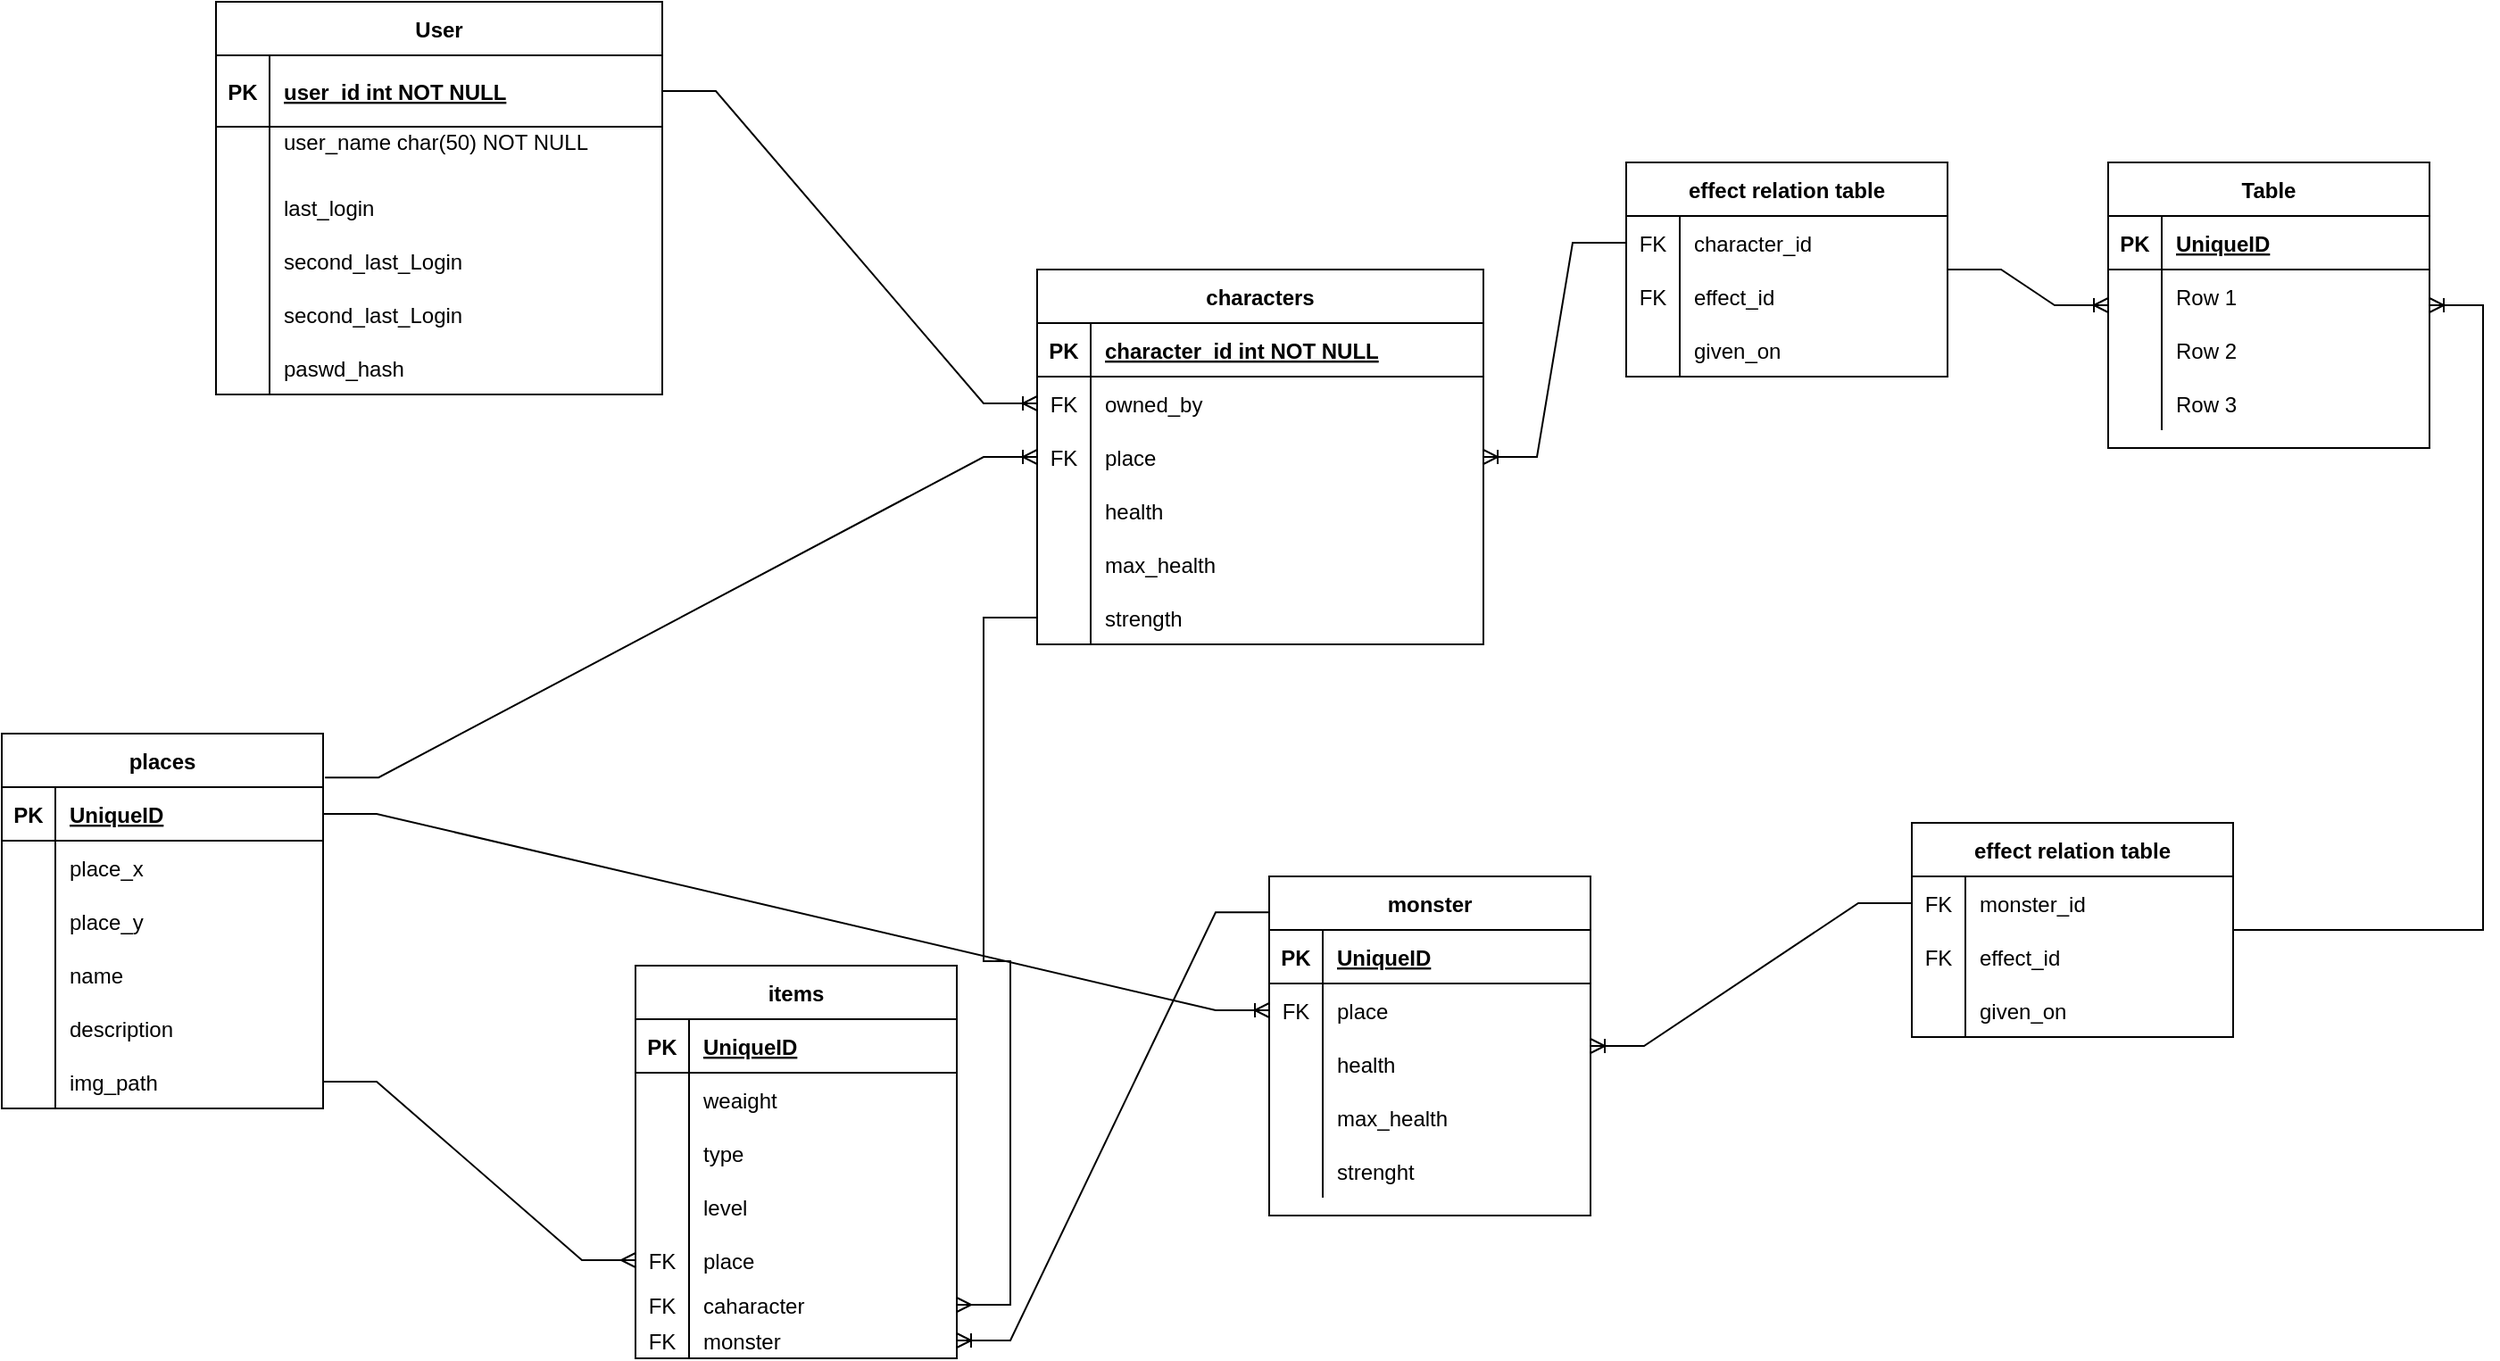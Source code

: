 <mxfile version="16.4.0" type="device"><diagram id="R2lEEEUBdFMjLlhIrx00" name="Page-1"><mxGraphModel dx="2523" dy="1018" grid="1" gridSize="10" guides="1" tooltips="1" connect="1" arrows="1" fold="1" page="1" pageScale="1" pageWidth="850" pageHeight="1100" math="0" shadow="0" extFonts="Permanent Marker^https://fonts.googleapis.com/css?family=Permanent+Marker"><root><mxCell id="0"/><mxCell id="1" parent="0"/><mxCell id="C-vyLk0tnHw3VtMMgP7b-23" value="User" style="shape=table;startSize=30;container=1;collapsible=1;childLayout=tableLayout;fixedRows=1;rowLines=0;fontStyle=1;align=center;resizeLast=1;" parent="1" vertex="1"><mxGeometry x="10" y="110" width="250" height="220" as="geometry"><mxRectangle x="50" y="90" width="60" height="30" as="alternateBounds"/></mxGeometry></mxCell><mxCell id="C-vyLk0tnHw3VtMMgP7b-24" value="" style="shape=partialRectangle;collapsible=0;dropTarget=0;pointerEvents=0;fillColor=none;points=[[0,0.5],[1,0.5]];portConstraint=eastwest;top=0;left=0;right=0;bottom=1;" parent="C-vyLk0tnHw3VtMMgP7b-23" vertex="1"><mxGeometry y="30" width="250" height="40" as="geometry"/></mxCell><mxCell id="C-vyLk0tnHw3VtMMgP7b-25" value="PK" style="shape=partialRectangle;overflow=hidden;connectable=0;fillColor=none;top=0;left=0;bottom=0;right=0;fontStyle=1;" parent="C-vyLk0tnHw3VtMMgP7b-24" vertex="1"><mxGeometry width="30" height="40" as="geometry"><mxRectangle width="30" height="40" as="alternateBounds"/></mxGeometry></mxCell><mxCell id="C-vyLk0tnHw3VtMMgP7b-26" value="user_id int NOT NULL " style="shape=partialRectangle;overflow=hidden;connectable=0;fillColor=none;top=0;left=0;bottom=0;right=0;align=left;spacingLeft=6;fontStyle=5;" parent="C-vyLk0tnHw3VtMMgP7b-24" vertex="1"><mxGeometry x="30" width="220" height="40" as="geometry"><mxRectangle width="220" height="40" as="alternateBounds"/></mxGeometry></mxCell><mxCell id="C-vyLk0tnHw3VtMMgP7b-27" value="" style="shape=partialRectangle;collapsible=0;dropTarget=0;pointerEvents=0;fillColor=none;points=[[0,0.5],[1,0.5]];portConstraint=eastwest;top=0;left=0;right=0;bottom=0;" parent="C-vyLk0tnHw3VtMMgP7b-23" vertex="1"><mxGeometry y="70" width="250" height="30" as="geometry"/></mxCell><mxCell id="C-vyLk0tnHw3VtMMgP7b-28" value="" style="shape=partialRectangle;overflow=hidden;connectable=0;fillColor=none;top=0;left=0;bottom=0;right=0;" parent="C-vyLk0tnHw3VtMMgP7b-27" vertex="1"><mxGeometry width="30" height="30" as="geometry"><mxRectangle width="30" height="30" as="alternateBounds"/></mxGeometry></mxCell><mxCell id="C-vyLk0tnHw3VtMMgP7b-29" value="user_name char(50) NOT NULL&#10;" style="shape=partialRectangle;overflow=hidden;connectable=0;fillColor=none;top=0;left=0;bottom=0;right=0;align=left;spacingLeft=6;" parent="C-vyLk0tnHw3VtMMgP7b-27" vertex="1"><mxGeometry x="30" width="220" height="30" as="geometry"><mxRectangle width="220" height="30" as="alternateBounds"/></mxGeometry></mxCell><mxCell id="QANgRQXBzYEy47iTfxuK-164" value="" style="shape=partialRectangle;collapsible=0;dropTarget=0;pointerEvents=0;fillColor=none;points=[[0,0.5],[1,0.5]];portConstraint=eastwest;top=0;left=0;right=0;bottom=0;" vertex="1" parent="C-vyLk0tnHw3VtMMgP7b-23"><mxGeometry y="100" width="250" height="30" as="geometry"/></mxCell><mxCell id="QANgRQXBzYEy47iTfxuK-165" value="" style="shape=partialRectangle;overflow=hidden;connectable=0;fillColor=none;top=0;left=0;bottom=0;right=0;" vertex="1" parent="QANgRQXBzYEy47iTfxuK-164"><mxGeometry width="30" height="30" as="geometry"><mxRectangle width="30" height="30" as="alternateBounds"/></mxGeometry></mxCell><mxCell id="QANgRQXBzYEy47iTfxuK-166" value="last_login" style="shape=partialRectangle;overflow=hidden;connectable=0;fillColor=none;top=0;left=0;bottom=0;right=0;align=left;spacingLeft=6;" vertex="1" parent="QANgRQXBzYEy47iTfxuK-164"><mxGeometry x="30" width="220" height="30" as="geometry"><mxRectangle width="220" height="30" as="alternateBounds"/></mxGeometry></mxCell><mxCell id="QANgRQXBzYEy47iTfxuK-177" value="" style="shape=partialRectangle;collapsible=0;dropTarget=0;pointerEvents=0;fillColor=none;points=[[0,0.5],[1,0.5]];portConstraint=eastwest;top=0;left=0;right=0;bottom=0;" vertex="1" parent="C-vyLk0tnHw3VtMMgP7b-23"><mxGeometry y="130" width="250" height="30" as="geometry"/></mxCell><mxCell id="QANgRQXBzYEy47iTfxuK-178" value="" style="shape=partialRectangle;overflow=hidden;connectable=0;fillColor=none;top=0;left=0;bottom=0;right=0;" vertex="1" parent="QANgRQXBzYEy47iTfxuK-177"><mxGeometry width="30" height="30" as="geometry"><mxRectangle width="30" height="30" as="alternateBounds"/></mxGeometry></mxCell><mxCell id="QANgRQXBzYEy47iTfxuK-179" value="second_last_Login" style="shape=partialRectangle;overflow=hidden;connectable=0;fillColor=none;top=0;left=0;bottom=0;right=0;align=left;spacingLeft=6;" vertex="1" parent="QANgRQXBzYEy47iTfxuK-177"><mxGeometry x="30" width="220" height="30" as="geometry"><mxRectangle width="220" height="30" as="alternateBounds"/></mxGeometry></mxCell><mxCell id="QANgRQXBzYEy47iTfxuK-180" value="" style="shape=partialRectangle;collapsible=0;dropTarget=0;pointerEvents=0;fillColor=none;points=[[0,0.5],[1,0.5]];portConstraint=eastwest;top=0;left=0;right=0;bottom=0;" vertex="1" parent="C-vyLk0tnHw3VtMMgP7b-23"><mxGeometry y="160" width="250" height="30" as="geometry"/></mxCell><mxCell id="QANgRQXBzYEy47iTfxuK-181" value="" style="shape=partialRectangle;overflow=hidden;connectable=0;fillColor=none;top=0;left=0;bottom=0;right=0;" vertex="1" parent="QANgRQXBzYEy47iTfxuK-180"><mxGeometry width="30" height="30" as="geometry"><mxRectangle width="30" height="30" as="alternateBounds"/></mxGeometry></mxCell><mxCell id="QANgRQXBzYEy47iTfxuK-182" value="second_last_Login" style="shape=partialRectangle;overflow=hidden;connectable=0;fillColor=none;top=0;left=0;bottom=0;right=0;align=left;spacingLeft=6;" vertex="1" parent="QANgRQXBzYEy47iTfxuK-180"><mxGeometry x="30" width="220" height="30" as="geometry"><mxRectangle width="220" height="30" as="alternateBounds"/></mxGeometry></mxCell><mxCell id="QANgRQXBzYEy47iTfxuK-183" value="" style="shape=partialRectangle;collapsible=0;dropTarget=0;pointerEvents=0;fillColor=none;points=[[0,0.5],[1,0.5]];portConstraint=eastwest;top=0;left=0;right=0;bottom=0;" vertex="1" parent="C-vyLk0tnHw3VtMMgP7b-23"><mxGeometry y="190" width="250" height="30" as="geometry"/></mxCell><mxCell id="QANgRQXBzYEy47iTfxuK-184" value="" style="shape=partialRectangle;overflow=hidden;connectable=0;fillColor=none;top=0;left=0;bottom=0;right=0;" vertex="1" parent="QANgRQXBzYEy47iTfxuK-183"><mxGeometry width="30" height="30" as="geometry"><mxRectangle width="30" height="30" as="alternateBounds"/></mxGeometry></mxCell><mxCell id="QANgRQXBzYEy47iTfxuK-185" value="paswd_hash" style="shape=partialRectangle;overflow=hidden;connectable=0;fillColor=none;top=0;left=0;bottom=0;right=0;align=left;spacingLeft=6;" vertex="1" parent="QANgRQXBzYEy47iTfxuK-183"><mxGeometry x="30" width="220" height="30" as="geometry"><mxRectangle width="220" height="30" as="alternateBounds"/></mxGeometry></mxCell><mxCell id="QANgRQXBzYEy47iTfxuK-58" value="characters" style="shape=table;startSize=30;container=1;collapsible=1;childLayout=tableLayout;fixedRows=1;rowLines=0;fontStyle=1;align=center;resizeLast=1;" vertex="1" parent="1"><mxGeometry x="470" y="260" width="250" height="210" as="geometry"><mxRectangle x="50" y="90" width="60" height="30" as="alternateBounds"/></mxGeometry></mxCell><mxCell id="QANgRQXBzYEy47iTfxuK-59" value="" style="shape=partialRectangle;collapsible=0;dropTarget=0;pointerEvents=0;fillColor=none;points=[[0,0.5],[1,0.5]];portConstraint=eastwest;top=0;left=0;right=0;bottom=1;" vertex="1" parent="QANgRQXBzYEy47iTfxuK-58"><mxGeometry y="30" width="250" height="30" as="geometry"/></mxCell><mxCell id="QANgRQXBzYEy47iTfxuK-60" value="PK" style="shape=partialRectangle;overflow=hidden;connectable=0;fillColor=none;top=0;left=0;bottom=0;right=0;fontStyle=1;" vertex="1" parent="QANgRQXBzYEy47iTfxuK-59"><mxGeometry width="30" height="30" as="geometry"><mxRectangle width="30" height="30" as="alternateBounds"/></mxGeometry></mxCell><mxCell id="QANgRQXBzYEy47iTfxuK-61" value="character_id int NOT NULL " style="shape=partialRectangle;overflow=hidden;connectable=0;fillColor=none;top=0;left=0;bottom=0;right=0;align=left;spacingLeft=6;fontStyle=5;" vertex="1" parent="QANgRQXBzYEy47iTfxuK-59"><mxGeometry x="30" width="220" height="30" as="geometry"><mxRectangle width="220" height="30" as="alternateBounds"/></mxGeometry></mxCell><mxCell id="QANgRQXBzYEy47iTfxuK-62" value="" style="shape=partialRectangle;collapsible=0;dropTarget=0;pointerEvents=0;fillColor=none;points=[[0,0.5],[1,0.5]];portConstraint=eastwest;top=0;left=0;right=0;bottom=0;" vertex="1" parent="QANgRQXBzYEy47iTfxuK-58"><mxGeometry y="60" width="250" height="30" as="geometry"/></mxCell><mxCell id="QANgRQXBzYEy47iTfxuK-63" value="FK" style="shape=partialRectangle;overflow=hidden;connectable=0;fillColor=none;top=0;left=0;bottom=0;right=0;" vertex="1" parent="QANgRQXBzYEy47iTfxuK-62"><mxGeometry width="30" height="30" as="geometry"><mxRectangle width="30" height="30" as="alternateBounds"/></mxGeometry></mxCell><mxCell id="QANgRQXBzYEy47iTfxuK-64" value="owned_by" style="shape=partialRectangle;overflow=hidden;connectable=0;fillColor=none;top=0;left=0;bottom=0;right=0;align=left;spacingLeft=6;" vertex="1" parent="QANgRQXBzYEy47iTfxuK-62"><mxGeometry x="30" width="220" height="30" as="geometry"><mxRectangle width="220" height="30" as="alternateBounds"/></mxGeometry></mxCell><mxCell id="QANgRQXBzYEy47iTfxuK-246" value="" style="shape=partialRectangle;collapsible=0;dropTarget=0;pointerEvents=0;fillColor=none;points=[[0,0.5],[1,0.5]];portConstraint=eastwest;top=0;left=0;right=0;bottom=0;" vertex="1" parent="QANgRQXBzYEy47iTfxuK-58"><mxGeometry y="90" width="250" height="30" as="geometry"/></mxCell><mxCell id="QANgRQXBzYEy47iTfxuK-247" value="FK" style="shape=partialRectangle;overflow=hidden;connectable=0;fillColor=none;top=0;left=0;bottom=0;right=0;" vertex="1" parent="QANgRQXBzYEy47iTfxuK-246"><mxGeometry width="30" height="30" as="geometry"><mxRectangle width="30" height="30" as="alternateBounds"/></mxGeometry></mxCell><mxCell id="QANgRQXBzYEy47iTfxuK-248" value="place" style="shape=partialRectangle;overflow=hidden;connectable=0;fillColor=none;top=0;left=0;bottom=0;right=0;align=left;spacingLeft=6;" vertex="1" parent="QANgRQXBzYEy47iTfxuK-246"><mxGeometry x="30" width="220" height="30" as="geometry"><mxRectangle width="220" height="30" as="alternateBounds"/></mxGeometry></mxCell><mxCell id="QANgRQXBzYEy47iTfxuK-243" value="" style="shape=partialRectangle;collapsible=0;dropTarget=0;pointerEvents=0;fillColor=none;points=[[0,0.5],[1,0.5]];portConstraint=eastwest;top=0;left=0;right=0;bottom=0;" vertex="1" parent="QANgRQXBzYEy47iTfxuK-58"><mxGeometry y="120" width="250" height="30" as="geometry"/></mxCell><mxCell id="QANgRQXBzYEy47iTfxuK-244" value="" style="shape=partialRectangle;overflow=hidden;connectable=0;fillColor=none;top=0;left=0;bottom=0;right=0;" vertex="1" parent="QANgRQXBzYEy47iTfxuK-243"><mxGeometry width="30" height="30" as="geometry"><mxRectangle width="30" height="30" as="alternateBounds"/></mxGeometry></mxCell><mxCell id="QANgRQXBzYEy47iTfxuK-245" value="health" style="shape=partialRectangle;overflow=hidden;connectable=0;fillColor=none;top=0;left=0;bottom=0;right=0;align=left;spacingLeft=6;" vertex="1" parent="QANgRQXBzYEy47iTfxuK-243"><mxGeometry x="30" width="220" height="30" as="geometry"><mxRectangle width="220" height="30" as="alternateBounds"/></mxGeometry></mxCell><mxCell id="QANgRQXBzYEy47iTfxuK-66" value="" style="shape=partialRectangle;collapsible=0;dropTarget=0;pointerEvents=0;fillColor=none;points=[[0,0.5],[1,0.5]];portConstraint=eastwest;top=0;left=0;right=0;bottom=0;" vertex="1" parent="QANgRQXBzYEy47iTfxuK-58"><mxGeometry y="150" width="250" height="30" as="geometry"/></mxCell><mxCell id="QANgRQXBzYEy47iTfxuK-67" value="" style="shape=partialRectangle;overflow=hidden;connectable=0;fillColor=none;top=0;left=0;bottom=0;right=0;" vertex="1" parent="QANgRQXBzYEy47iTfxuK-66"><mxGeometry width="30" height="30" as="geometry"><mxRectangle width="30" height="30" as="alternateBounds"/></mxGeometry></mxCell><mxCell id="QANgRQXBzYEy47iTfxuK-68" value="max_health" style="shape=partialRectangle;overflow=hidden;connectable=0;fillColor=none;top=0;left=0;bottom=0;right=0;align=left;spacingLeft=6;" vertex="1" parent="QANgRQXBzYEy47iTfxuK-66"><mxGeometry x="30" width="220" height="30" as="geometry"><mxRectangle width="220" height="30" as="alternateBounds"/></mxGeometry></mxCell><mxCell id="QANgRQXBzYEy47iTfxuK-83" value="" style="shape=partialRectangle;collapsible=0;dropTarget=0;pointerEvents=0;fillColor=none;points=[[0,0.5],[1,0.5]];portConstraint=eastwest;top=0;left=0;right=0;bottom=0;" vertex="1" parent="QANgRQXBzYEy47iTfxuK-58"><mxGeometry y="180" width="250" height="30" as="geometry"/></mxCell><mxCell id="QANgRQXBzYEy47iTfxuK-84" value="" style="shape=partialRectangle;overflow=hidden;connectable=0;fillColor=none;top=0;left=0;bottom=0;right=0;" vertex="1" parent="QANgRQXBzYEy47iTfxuK-83"><mxGeometry width="30" height="30" as="geometry"><mxRectangle width="30" height="30" as="alternateBounds"/></mxGeometry></mxCell><mxCell id="QANgRQXBzYEy47iTfxuK-85" value="strength" style="shape=partialRectangle;overflow=hidden;connectable=0;fillColor=none;top=0;left=0;bottom=0;right=0;align=left;spacingLeft=6;" vertex="1" parent="QANgRQXBzYEy47iTfxuK-83"><mxGeometry x="30" width="220" height="30" as="geometry"><mxRectangle width="220" height="30" as="alternateBounds"/></mxGeometry></mxCell><mxCell id="QANgRQXBzYEy47iTfxuK-65" value="" style="edgeStyle=entityRelationEdgeStyle;fontSize=12;html=1;endArrow=ERoneToMany;rounded=0;startSize=30;strokeWidth=1;exitX=1;exitY=0.5;exitDx=0;exitDy=0;" edge="1" parent="1" source="C-vyLk0tnHw3VtMMgP7b-24" target="QANgRQXBzYEy47iTfxuK-62"><mxGeometry width="100" height="100" relative="1" as="geometry"><mxPoint x="530" y="450" as="sourcePoint"/><mxPoint x="630" y="350" as="targetPoint"/></mxGeometry></mxCell><mxCell id="QANgRQXBzYEy47iTfxuK-69" value="places" style="shape=table;startSize=30;container=1;collapsible=1;childLayout=tableLayout;fixedRows=1;rowLines=0;fontStyle=1;align=center;resizeLast=1;" vertex="1" parent="1"><mxGeometry x="-110" y="520" width="180" height="210" as="geometry"/></mxCell><mxCell id="QANgRQXBzYEy47iTfxuK-70" value="" style="shape=tableRow;horizontal=0;startSize=0;swimlaneHead=0;swimlaneBody=0;fillColor=none;collapsible=0;dropTarget=0;points=[[0,0.5],[1,0.5]];portConstraint=eastwest;top=0;left=0;right=0;bottom=1;" vertex="1" parent="QANgRQXBzYEy47iTfxuK-69"><mxGeometry y="30" width="180" height="30" as="geometry"/></mxCell><mxCell id="QANgRQXBzYEy47iTfxuK-71" value="PK" style="shape=partialRectangle;connectable=0;fillColor=none;top=0;left=0;bottom=0;right=0;fontStyle=1;overflow=hidden;startSize=30;" vertex="1" parent="QANgRQXBzYEy47iTfxuK-70"><mxGeometry width="30" height="30" as="geometry"><mxRectangle width="30" height="30" as="alternateBounds"/></mxGeometry></mxCell><mxCell id="QANgRQXBzYEy47iTfxuK-72" value="UniqueID" style="shape=partialRectangle;connectable=0;fillColor=none;top=0;left=0;bottom=0;right=0;align=left;spacingLeft=6;fontStyle=5;overflow=hidden;startSize=30;" vertex="1" parent="QANgRQXBzYEy47iTfxuK-70"><mxGeometry x="30" width="150" height="30" as="geometry"><mxRectangle width="150" height="30" as="alternateBounds"/></mxGeometry></mxCell><mxCell id="QANgRQXBzYEy47iTfxuK-73" value="" style="shape=tableRow;horizontal=0;startSize=0;swimlaneHead=0;swimlaneBody=0;fillColor=none;collapsible=0;dropTarget=0;points=[[0,0.5],[1,0.5]];portConstraint=eastwest;top=0;left=0;right=0;bottom=0;" vertex="1" parent="QANgRQXBzYEy47iTfxuK-69"><mxGeometry y="60" width="180" height="30" as="geometry"/></mxCell><mxCell id="QANgRQXBzYEy47iTfxuK-74" value="" style="shape=partialRectangle;connectable=0;fillColor=none;top=0;left=0;bottom=0;right=0;editable=1;overflow=hidden;startSize=30;" vertex="1" parent="QANgRQXBzYEy47iTfxuK-73"><mxGeometry width="30" height="30" as="geometry"><mxRectangle width="30" height="30" as="alternateBounds"/></mxGeometry></mxCell><mxCell id="QANgRQXBzYEy47iTfxuK-75" value="place_x" style="shape=partialRectangle;connectable=0;fillColor=none;top=0;left=0;bottom=0;right=0;align=left;spacingLeft=6;overflow=hidden;startSize=30;" vertex="1" parent="QANgRQXBzYEy47iTfxuK-73"><mxGeometry x="30" width="150" height="30" as="geometry"><mxRectangle width="150" height="30" as="alternateBounds"/></mxGeometry></mxCell><mxCell id="QANgRQXBzYEy47iTfxuK-76" value="" style="shape=tableRow;horizontal=0;startSize=0;swimlaneHead=0;swimlaneBody=0;fillColor=none;collapsible=0;dropTarget=0;points=[[0,0.5],[1,0.5]];portConstraint=eastwest;top=0;left=0;right=0;bottom=0;" vertex="1" parent="QANgRQXBzYEy47iTfxuK-69"><mxGeometry y="90" width="180" height="30" as="geometry"/></mxCell><mxCell id="QANgRQXBzYEy47iTfxuK-77" value="" style="shape=partialRectangle;connectable=0;fillColor=none;top=0;left=0;bottom=0;right=0;editable=1;overflow=hidden;startSize=30;" vertex="1" parent="QANgRQXBzYEy47iTfxuK-76"><mxGeometry width="30" height="30" as="geometry"><mxRectangle width="30" height="30" as="alternateBounds"/></mxGeometry></mxCell><mxCell id="QANgRQXBzYEy47iTfxuK-78" value="place_y" style="shape=partialRectangle;connectable=0;fillColor=none;top=0;left=0;bottom=0;right=0;align=left;spacingLeft=6;overflow=hidden;startSize=30;" vertex="1" parent="QANgRQXBzYEy47iTfxuK-76"><mxGeometry x="30" width="150" height="30" as="geometry"><mxRectangle width="150" height="30" as="alternateBounds"/></mxGeometry></mxCell><mxCell id="QANgRQXBzYEy47iTfxuK-186" value="" style="shape=tableRow;horizontal=0;startSize=0;swimlaneHead=0;swimlaneBody=0;fillColor=none;collapsible=0;dropTarget=0;points=[[0,0.5],[1,0.5]];portConstraint=eastwest;top=0;left=0;right=0;bottom=0;" vertex="1" parent="QANgRQXBzYEy47iTfxuK-69"><mxGeometry y="120" width="180" height="30" as="geometry"/></mxCell><mxCell id="QANgRQXBzYEy47iTfxuK-187" value="" style="shape=partialRectangle;connectable=0;fillColor=none;top=0;left=0;bottom=0;right=0;editable=1;overflow=hidden;startSize=30;" vertex="1" parent="QANgRQXBzYEy47iTfxuK-186"><mxGeometry width="30" height="30" as="geometry"><mxRectangle width="30" height="30" as="alternateBounds"/></mxGeometry></mxCell><mxCell id="QANgRQXBzYEy47iTfxuK-188" value="name" style="shape=partialRectangle;connectable=0;fillColor=none;top=0;left=0;bottom=0;right=0;align=left;spacingLeft=6;overflow=hidden;startSize=30;" vertex="1" parent="QANgRQXBzYEy47iTfxuK-186"><mxGeometry x="30" width="150" height="30" as="geometry"><mxRectangle width="150" height="30" as="alternateBounds"/></mxGeometry></mxCell><mxCell id="QANgRQXBzYEy47iTfxuK-189" value="" style="shape=tableRow;horizontal=0;startSize=0;swimlaneHead=0;swimlaneBody=0;fillColor=none;collapsible=0;dropTarget=0;points=[[0,0.5],[1,0.5]];portConstraint=eastwest;top=0;left=0;right=0;bottom=0;" vertex="1" parent="QANgRQXBzYEy47iTfxuK-69"><mxGeometry y="150" width="180" height="30" as="geometry"/></mxCell><mxCell id="QANgRQXBzYEy47iTfxuK-190" value="" style="shape=partialRectangle;connectable=0;fillColor=none;top=0;left=0;bottom=0;right=0;editable=1;overflow=hidden;startSize=30;" vertex="1" parent="QANgRQXBzYEy47iTfxuK-189"><mxGeometry width="30" height="30" as="geometry"><mxRectangle width="30" height="30" as="alternateBounds"/></mxGeometry></mxCell><mxCell id="QANgRQXBzYEy47iTfxuK-191" value="description" style="shape=partialRectangle;connectable=0;fillColor=none;top=0;left=0;bottom=0;right=0;align=left;spacingLeft=6;overflow=hidden;startSize=30;" vertex="1" parent="QANgRQXBzYEy47iTfxuK-189"><mxGeometry x="30" width="150" height="30" as="geometry"><mxRectangle width="150" height="30" as="alternateBounds"/></mxGeometry></mxCell><mxCell id="QANgRQXBzYEy47iTfxuK-192" value="" style="shape=tableRow;horizontal=0;startSize=0;swimlaneHead=0;swimlaneBody=0;fillColor=none;collapsible=0;dropTarget=0;points=[[0,0.5],[1,0.5]];portConstraint=eastwest;top=0;left=0;right=0;bottom=0;" vertex="1" parent="QANgRQXBzYEy47iTfxuK-69"><mxGeometry y="180" width="180" height="30" as="geometry"/></mxCell><mxCell id="QANgRQXBzYEy47iTfxuK-193" value="" style="shape=partialRectangle;connectable=0;fillColor=none;top=0;left=0;bottom=0;right=0;editable=1;overflow=hidden;startSize=30;" vertex="1" parent="QANgRQXBzYEy47iTfxuK-192"><mxGeometry width="30" height="30" as="geometry"><mxRectangle width="30" height="30" as="alternateBounds"/></mxGeometry></mxCell><mxCell id="QANgRQXBzYEy47iTfxuK-194" value="img_path" style="shape=partialRectangle;connectable=0;fillColor=none;top=0;left=0;bottom=0;right=0;align=left;spacingLeft=6;overflow=hidden;startSize=30;" vertex="1" parent="QANgRQXBzYEy47iTfxuK-192"><mxGeometry x="30" width="150" height="30" as="geometry"><mxRectangle width="150" height="30" as="alternateBounds"/></mxGeometry></mxCell><mxCell id="QANgRQXBzYEy47iTfxuK-82" value="" style="edgeStyle=entityRelationEdgeStyle;fontSize=12;html=1;endArrow=ERoneToMany;rounded=0;startSize=30;strokeWidth=1;exitX=1.006;exitY=0.117;exitDx=0;exitDy=0;exitPerimeter=0;" edge="1" parent="1" source="QANgRQXBzYEy47iTfxuK-69" target="QANgRQXBzYEy47iTfxuK-246"><mxGeometry width="100" height="100" relative="1" as="geometry"><mxPoint x="220" y="515" as="sourcePoint"/><mxPoint x="630" y="380" as="targetPoint"/></mxGeometry></mxCell><mxCell id="QANgRQXBzYEy47iTfxuK-86" value="Table" style="shape=table;startSize=30;container=1;collapsible=1;childLayout=tableLayout;fixedRows=1;rowLines=0;fontStyle=1;align=center;resizeLast=1;" vertex="1" parent="1"><mxGeometry x="1070" y="200" width="180" height="160" as="geometry"/></mxCell><mxCell id="QANgRQXBzYEy47iTfxuK-87" value="" style="shape=tableRow;horizontal=0;startSize=0;swimlaneHead=0;swimlaneBody=0;fillColor=none;collapsible=0;dropTarget=0;points=[[0,0.5],[1,0.5]];portConstraint=eastwest;top=0;left=0;right=0;bottom=1;" vertex="1" parent="QANgRQXBzYEy47iTfxuK-86"><mxGeometry y="30" width="180" height="30" as="geometry"/></mxCell><mxCell id="QANgRQXBzYEy47iTfxuK-88" value="PK" style="shape=partialRectangle;connectable=0;fillColor=none;top=0;left=0;bottom=0;right=0;fontStyle=1;overflow=hidden;startSize=30;" vertex="1" parent="QANgRQXBzYEy47iTfxuK-87"><mxGeometry width="30" height="30" as="geometry"><mxRectangle width="30" height="30" as="alternateBounds"/></mxGeometry></mxCell><mxCell id="QANgRQXBzYEy47iTfxuK-89" value="UniqueID" style="shape=partialRectangle;connectable=0;fillColor=none;top=0;left=0;bottom=0;right=0;align=left;spacingLeft=6;fontStyle=5;overflow=hidden;startSize=30;" vertex="1" parent="QANgRQXBzYEy47iTfxuK-87"><mxGeometry x="30" width="150" height="30" as="geometry"><mxRectangle width="150" height="30" as="alternateBounds"/></mxGeometry></mxCell><mxCell id="QANgRQXBzYEy47iTfxuK-90" value="" style="shape=tableRow;horizontal=0;startSize=0;swimlaneHead=0;swimlaneBody=0;fillColor=none;collapsible=0;dropTarget=0;points=[[0,0.5],[1,0.5]];portConstraint=eastwest;top=0;left=0;right=0;bottom=0;" vertex="1" parent="QANgRQXBzYEy47iTfxuK-86"><mxGeometry y="60" width="180" height="30" as="geometry"/></mxCell><mxCell id="QANgRQXBzYEy47iTfxuK-91" value="" style="shape=partialRectangle;connectable=0;fillColor=none;top=0;left=0;bottom=0;right=0;editable=1;overflow=hidden;startSize=30;" vertex="1" parent="QANgRQXBzYEy47iTfxuK-90"><mxGeometry width="30" height="30" as="geometry"><mxRectangle width="30" height="30" as="alternateBounds"/></mxGeometry></mxCell><mxCell id="QANgRQXBzYEy47iTfxuK-92" value="Row 1" style="shape=partialRectangle;connectable=0;fillColor=none;top=0;left=0;bottom=0;right=0;align=left;spacingLeft=6;overflow=hidden;startSize=30;" vertex="1" parent="QANgRQXBzYEy47iTfxuK-90"><mxGeometry x="30" width="150" height="30" as="geometry"><mxRectangle width="150" height="30" as="alternateBounds"/></mxGeometry></mxCell><mxCell id="QANgRQXBzYEy47iTfxuK-93" value="" style="shape=tableRow;horizontal=0;startSize=0;swimlaneHead=0;swimlaneBody=0;fillColor=none;collapsible=0;dropTarget=0;points=[[0,0.5],[1,0.5]];portConstraint=eastwest;top=0;left=0;right=0;bottom=0;" vertex="1" parent="QANgRQXBzYEy47iTfxuK-86"><mxGeometry y="90" width="180" height="30" as="geometry"/></mxCell><mxCell id="QANgRQXBzYEy47iTfxuK-94" value="" style="shape=partialRectangle;connectable=0;fillColor=none;top=0;left=0;bottom=0;right=0;editable=1;overflow=hidden;startSize=30;" vertex="1" parent="QANgRQXBzYEy47iTfxuK-93"><mxGeometry width="30" height="30" as="geometry"><mxRectangle width="30" height="30" as="alternateBounds"/></mxGeometry></mxCell><mxCell id="QANgRQXBzYEy47iTfxuK-95" value="Row 2" style="shape=partialRectangle;connectable=0;fillColor=none;top=0;left=0;bottom=0;right=0;align=left;spacingLeft=6;overflow=hidden;startSize=30;" vertex="1" parent="QANgRQXBzYEy47iTfxuK-93"><mxGeometry x="30" width="150" height="30" as="geometry"><mxRectangle width="150" height="30" as="alternateBounds"/></mxGeometry></mxCell><mxCell id="QANgRQXBzYEy47iTfxuK-96" value="" style="shape=tableRow;horizontal=0;startSize=0;swimlaneHead=0;swimlaneBody=0;fillColor=none;collapsible=0;dropTarget=0;points=[[0,0.5],[1,0.5]];portConstraint=eastwest;top=0;left=0;right=0;bottom=0;" vertex="1" parent="QANgRQXBzYEy47iTfxuK-86"><mxGeometry y="120" width="180" height="30" as="geometry"/></mxCell><mxCell id="QANgRQXBzYEy47iTfxuK-97" value="" style="shape=partialRectangle;connectable=0;fillColor=none;top=0;left=0;bottom=0;right=0;editable=1;overflow=hidden;startSize=30;" vertex="1" parent="QANgRQXBzYEy47iTfxuK-96"><mxGeometry width="30" height="30" as="geometry"><mxRectangle width="30" height="30" as="alternateBounds"/></mxGeometry></mxCell><mxCell id="QANgRQXBzYEy47iTfxuK-98" value="Row 3" style="shape=partialRectangle;connectable=0;fillColor=none;top=0;left=0;bottom=0;right=0;align=left;spacingLeft=6;overflow=hidden;startSize=30;" vertex="1" parent="QANgRQXBzYEy47iTfxuK-96"><mxGeometry x="30" width="150" height="30" as="geometry"><mxRectangle width="150" height="30" as="alternateBounds"/></mxGeometry></mxCell><mxCell id="QANgRQXBzYEy47iTfxuK-134" value="items" style="shape=table;startSize=30;container=1;collapsible=1;childLayout=tableLayout;fixedRows=1;rowLines=0;fontStyle=1;align=center;resizeLast=1;" vertex="1" parent="1"><mxGeometry x="245" y="650" width="180" height="220" as="geometry"/></mxCell><mxCell id="QANgRQXBzYEy47iTfxuK-135" value="" style="shape=tableRow;horizontal=0;startSize=0;swimlaneHead=0;swimlaneBody=0;fillColor=none;collapsible=0;dropTarget=0;points=[[0,0.5],[1,0.5]];portConstraint=eastwest;top=0;left=0;right=0;bottom=1;" vertex="1" parent="QANgRQXBzYEy47iTfxuK-134"><mxGeometry y="30" width="180" height="30" as="geometry"/></mxCell><mxCell id="QANgRQXBzYEy47iTfxuK-136" value="PK" style="shape=partialRectangle;connectable=0;fillColor=none;top=0;left=0;bottom=0;right=0;fontStyle=1;overflow=hidden;startSize=30;" vertex="1" parent="QANgRQXBzYEy47iTfxuK-135"><mxGeometry width="30" height="30" as="geometry"><mxRectangle width="30" height="30" as="alternateBounds"/></mxGeometry></mxCell><mxCell id="QANgRQXBzYEy47iTfxuK-137" value="UniqueID" style="shape=partialRectangle;connectable=0;fillColor=none;top=0;left=0;bottom=0;right=0;align=left;spacingLeft=6;fontStyle=5;overflow=hidden;startSize=30;" vertex="1" parent="QANgRQXBzYEy47iTfxuK-135"><mxGeometry x="30" width="150" height="30" as="geometry"><mxRectangle width="150" height="30" as="alternateBounds"/></mxGeometry></mxCell><mxCell id="QANgRQXBzYEy47iTfxuK-138" value="" style="shape=tableRow;horizontal=0;startSize=0;swimlaneHead=0;swimlaneBody=0;fillColor=none;collapsible=0;dropTarget=0;points=[[0,0.5],[1,0.5]];portConstraint=eastwest;top=0;left=0;right=0;bottom=0;" vertex="1" parent="QANgRQXBzYEy47iTfxuK-134"><mxGeometry y="60" width="180" height="30" as="geometry"/></mxCell><mxCell id="QANgRQXBzYEy47iTfxuK-139" value="" style="shape=partialRectangle;connectable=0;fillColor=none;top=0;left=0;bottom=0;right=0;editable=1;overflow=hidden;startSize=30;" vertex="1" parent="QANgRQXBzYEy47iTfxuK-138"><mxGeometry width="30" height="30" as="geometry"><mxRectangle width="30" height="30" as="alternateBounds"/></mxGeometry></mxCell><mxCell id="QANgRQXBzYEy47iTfxuK-140" value="weaight" style="shape=partialRectangle;connectable=0;fillColor=none;top=0;left=0;bottom=0;right=0;align=left;spacingLeft=6;overflow=hidden;startSize=30;" vertex="1" parent="QANgRQXBzYEy47iTfxuK-138"><mxGeometry x="30" width="150" height="30" as="geometry"><mxRectangle width="150" height="30" as="alternateBounds"/></mxGeometry></mxCell><mxCell id="QANgRQXBzYEy47iTfxuK-141" value="" style="shape=tableRow;horizontal=0;startSize=0;swimlaneHead=0;swimlaneBody=0;fillColor=none;collapsible=0;dropTarget=0;points=[[0,0.5],[1,0.5]];portConstraint=eastwest;top=0;left=0;right=0;bottom=0;" vertex="1" parent="QANgRQXBzYEy47iTfxuK-134"><mxGeometry y="90" width="180" height="30" as="geometry"/></mxCell><mxCell id="QANgRQXBzYEy47iTfxuK-142" value="" style="shape=partialRectangle;connectable=0;fillColor=none;top=0;left=0;bottom=0;right=0;editable=1;overflow=hidden;startSize=30;" vertex="1" parent="QANgRQXBzYEy47iTfxuK-141"><mxGeometry width="30" height="30" as="geometry"><mxRectangle width="30" height="30" as="alternateBounds"/></mxGeometry></mxCell><mxCell id="QANgRQXBzYEy47iTfxuK-143" value="type" style="shape=partialRectangle;connectable=0;fillColor=none;top=0;left=0;bottom=0;right=0;align=left;spacingLeft=6;overflow=hidden;startSize=30;" vertex="1" parent="QANgRQXBzYEy47iTfxuK-141"><mxGeometry x="30" width="150" height="30" as="geometry"><mxRectangle width="150" height="30" as="alternateBounds"/></mxGeometry></mxCell><mxCell id="QANgRQXBzYEy47iTfxuK-144" value="" style="shape=tableRow;horizontal=0;startSize=0;swimlaneHead=0;swimlaneBody=0;fillColor=none;collapsible=0;dropTarget=0;points=[[0,0.5],[1,0.5]];portConstraint=eastwest;top=0;left=0;right=0;bottom=0;" vertex="1" parent="QANgRQXBzYEy47iTfxuK-134"><mxGeometry y="120" width="180" height="30" as="geometry"/></mxCell><mxCell id="QANgRQXBzYEy47iTfxuK-145" value="" style="shape=partialRectangle;connectable=0;fillColor=none;top=0;left=0;bottom=0;right=0;editable=1;overflow=hidden;startSize=30;" vertex="1" parent="QANgRQXBzYEy47iTfxuK-144"><mxGeometry width="30" height="30" as="geometry"><mxRectangle width="30" height="30" as="alternateBounds"/></mxGeometry></mxCell><mxCell id="QANgRQXBzYEy47iTfxuK-146" value="level" style="shape=partialRectangle;connectable=0;fillColor=none;top=0;left=0;bottom=0;right=0;align=left;spacingLeft=6;overflow=hidden;startSize=30;" vertex="1" parent="QANgRQXBzYEy47iTfxuK-144"><mxGeometry x="30" width="150" height="30" as="geometry"><mxRectangle width="150" height="30" as="alternateBounds"/></mxGeometry></mxCell><mxCell id="QANgRQXBzYEy47iTfxuK-147" value="" style="shape=tableRow;horizontal=0;startSize=0;swimlaneHead=0;swimlaneBody=0;fillColor=none;collapsible=0;dropTarget=0;points=[[0,0.5],[1,0.5]];portConstraint=eastwest;top=0;left=0;right=0;bottom=0;" vertex="1" parent="QANgRQXBzYEy47iTfxuK-134"><mxGeometry y="150" width="180" height="30" as="geometry"/></mxCell><mxCell id="QANgRQXBzYEy47iTfxuK-148" value="FK" style="shape=partialRectangle;connectable=0;fillColor=none;top=0;left=0;bottom=0;right=0;editable=1;overflow=hidden;startSize=30;" vertex="1" parent="QANgRQXBzYEy47iTfxuK-147"><mxGeometry width="30" height="30" as="geometry"><mxRectangle width="30" height="30" as="alternateBounds"/></mxGeometry></mxCell><mxCell id="QANgRQXBzYEy47iTfxuK-149" value="place" style="shape=partialRectangle;connectable=0;fillColor=none;top=0;left=0;bottom=0;right=0;align=left;spacingLeft=6;overflow=hidden;startSize=30;" vertex="1" parent="QANgRQXBzYEy47iTfxuK-147"><mxGeometry x="30" width="150" height="30" as="geometry"><mxRectangle width="150" height="30" as="alternateBounds"/></mxGeometry></mxCell><mxCell id="QANgRQXBzYEy47iTfxuK-150" value="" style="shape=tableRow;horizontal=0;startSize=0;swimlaneHead=0;swimlaneBody=0;fillColor=none;collapsible=0;dropTarget=0;points=[[0,0.5],[1,0.5]];portConstraint=eastwest;top=0;left=0;right=0;bottom=0;" vertex="1" parent="QANgRQXBzYEy47iTfxuK-134"><mxGeometry y="180" width="180" height="20" as="geometry"/></mxCell><mxCell id="QANgRQXBzYEy47iTfxuK-151" value="FK" style="shape=partialRectangle;connectable=0;fillColor=none;top=0;left=0;bottom=0;right=0;editable=1;overflow=hidden;startSize=30;" vertex="1" parent="QANgRQXBzYEy47iTfxuK-150"><mxGeometry width="30" height="20" as="geometry"><mxRectangle width="30" height="20" as="alternateBounds"/></mxGeometry></mxCell><mxCell id="QANgRQXBzYEy47iTfxuK-152" value="caharacter" style="shape=partialRectangle;connectable=0;fillColor=none;top=0;left=0;bottom=0;right=0;align=left;spacingLeft=6;overflow=hidden;startSize=30;" vertex="1" parent="QANgRQXBzYEy47iTfxuK-150"><mxGeometry x="30" width="150" height="20" as="geometry"><mxRectangle width="150" height="20" as="alternateBounds"/></mxGeometry></mxCell><mxCell id="QANgRQXBzYEy47iTfxuK-253" value="" style="shape=tableRow;horizontal=0;startSize=0;swimlaneHead=0;swimlaneBody=0;fillColor=none;collapsible=0;dropTarget=0;points=[[0,0.5],[1,0.5]];portConstraint=eastwest;top=0;left=0;right=0;bottom=0;" vertex="1" parent="QANgRQXBzYEy47iTfxuK-134"><mxGeometry y="200" width="180" height="20" as="geometry"/></mxCell><mxCell id="QANgRQXBzYEy47iTfxuK-254" value="FK" style="shape=partialRectangle;connectable=0;fillColor=none;top=0;left=0;bottom=0;right=0;editable=1;overflow=hidden;startSize=30;" vertex="1" parent="QANgRQXBzYEy47iTfxuK-253"><mxGeometry width="30" height="20" as="geometry"><mxRectangle width="30" height="20" as="alternateBounds"/></mxGeometry></mxCell><mxCell id="QANgRQXBzYEy47iTfxuK-255" value="monster" style="shape=partialRectangle;connectable=0;fillColor=none;top=0;left=0;bottom=0;right=0;align=left;spacingLeft=6;overflow=hidden;startSize=30;" vertex="1" parent="QANgRQXBzYEy47iTfxuK-253"><mxGeometry x="30" width="150" height="20" as="geometry"><mxRectangle width="150" height="20" as="alternateBounds"/></mxGeometry></mxCell><mxCell id="QANgRQXBzYEy47iTfxuK-158" value="" style="edgeStyle=entityRelationEdgeStyle;fontSize=12;html=1;endArrow=ERoneToMany;rounded=0;startSize=30;strokeWidth=1;startArrow=none;" edge="1" parent="1" source="QANgRQXBzYEy47iTfxuK-220" target="QANgRQXBzYEy47iTfxuK-86"><mxGeometry width="100" height="100" relative="1" as="geometry"><mxPoint x="920" y="270" as="sourcePoint"/><mxPoint x="700" y="550" as="targetPoint"/></mxGeometry></mxCell><mxCell id="QANgRQXBzYEy47iTfxuK-195" value="" style="edgeStyle=entityRelationEdgeStyle;fontSize=12;html=1;endArrow=ERoneToMany;rounded=0;startSize=30;strokeWidth=1;" edge="1" parent="1" source="QANgRQXBzYEy47iTfxuK-224" target="QANgRQXBzYEy47iTfxuK-58"><mxGeometry width="100" height="100" relative="1" as="geometry"><mxPoint x="820" y="270" as="sourcePoint"/><mxPoint x="680" y="440" as="targetPoint"/></mxGeometry></mxCell><mxCell id="QANgRQXBzYEy47iTfxuK-196" value="monster" style="shape=table;startSize=30;container=1;collapsible=1;childLayout=tableLayout;fixedRows=1;rowLines=0;fontStyle=1;align=center;resizeLast=1;" vertex="1" parent="1"><mxGeometry x="600" y="600" width="180" height="190" as="geometry"/></mxCell><mxCell id="QANgRQXBzYEy47iTfxuK-197" value="" style="shape=tableRow;horizontal=0;startSize=0;swimlaneHead=0;swimlaneBody=0;fillColor=none;collapsible=0;dropTarget=0;points=[[0,0.5],[1,0.5]];portConstraint=eastwest;top=0;left=0;right=0;bottom=1;" vertex="1" parent="QANgRQXBzYEy47iTfxuK-196"><mxGeometry y="30" width="180" height="30" as="geometry"/></mxCell><mxCell id="QANgRQXBzYEy47iTfxuK-198" value="PK" style="shape=partialRectangle;connectable=0;fillColor=none;top=0;left=0;bottom=0;right=0;fontStyle=1;overflow=hidden;startSize=30;" vertex="1" parent="QANgRQXBzYEy47iTfxuK-197"><mxGeometry width="30" height="30" as="geometry"><mxRectangle width="30" height="30" as="alternateBounds"/></mxGeometry></mxCell><mxCell id="QANgRQXBzYEy47iTfxuK-199" value="UniqueID" style="shape=partialRectangle;connectable=0;fillColor=none;top=0;left=0;bottom=0;right=0;align=left;spacingLeft=6;fontStyle=5;overflow=hidden;startSize=30;" vertex="1" parent="QANgRQXBzYEy47iTfxuK-197"><mxGeometry x="30" width="150" height="30" as="geometry"><mxRectangle width="150" height="30" as="alternateBounds"/></mxGeometry></mxCell><mxCell id="QANgRQXBzYEy47iTfxuK-250" value="" style="shape=tableRow;horizontal=0;startSize=0;swimlaneHead=0;swimlaneBody=0;fillColor=none;collapsible=0;dropTarget=0;points=[[0,0.5],[1,0.5]];portConstraint=eastwest;top=0;left=0;right=0;bottom=0;" vertex="1" parent="QANgRQXBzYEy47iTfxuK-196"><mxGeometry y="60" width="180" height="30" as="geometry"/></mxCell><mxCell id="QANgRQXBzYEy47iTfxuK-251" value="FK" style="shape=partialRectangle;connectable=0;fillColor=none;top=0;left=0;bottom=0;right=0;editable=1;overflow=hidden;startSize=30;" vertex="1" parent="QANgRQXBzYEy47iTfxuK-250"><mxGeometry width="30" height="30" as="geometry"><mxRectangle width="30" height="30" as="alternateBounds"/></mxGeometry></mxCell><mxCell id="QANgRQXBzYEy47iTfxuK-252" value="place" style="shape=partialRectangle;connectable=0;fillColor=none;top=0;left=0;bottom=0;right=0;align=left;spacingLeft=6;overflow=hidden;startSize=30;" vertex="1" parent="QANgRQXBzYEy47iTfxuK-250"><mxGeometry x="30" width="150" height="30" as="geometry"><mxRectangle width="150" height="30" as="alternateBounds"/></mxGeometry></mxCell><mxCell id="QANgRQXBzYEy47iTfxuK-200" value="" style="shape=tableRow;horizontal=0;startSize=0;swimlaneHead=0;swimlaneBody=0;fillColor=none;collapsible=0;dropTarget=0;points=[[0,0.5],[1,0.5]];portConstraint=eastwest;top=0;left=0;right=0;bottom=0;" vertex="1" parent="QANgRQXBzYEy47iTfxuK-196"><mxGeometry y="90" width="180" height="30" as="geometry"/></mxCell><mxCell id="QANgRQXBzYEy47iTfxuK-201" value="" style="shape=partialRectangle;connectable=0;fillColor=none;top=0;left=0;bottom=0;right=0;editable=1;overflow=hidden;startSize=30;" vertex="1" parent="QANgRQXBzYEy47iTfxuK-200"><mxGeometry width="30" height="30" as="geometry"><mxRectangle width="30" height="30" as="alternateBounds"/></mxGeometry></mxCell><mxCell id="QANgRQXBzYEy47iTfxuK-202" value="health" style="shape=partialRectangle;connectable=0;fillColor=none;top=0;left=0;bottom=0;right=0;align=left;spacingLeft=6;overflow=hidden;startSize=30;" vertex="1" parent="QANgRQXBzYEy47iTfxuK-200"><mxGeometry x="30" width="150" height="30" as="geometry"><mxRectangle width="150" height="30" as="alternateBounds"/></mxGeometry></mxCell><mxCell id="QANgRQXBzYEy47iTfxuK-203" value="" style="shape=tableRow;horizontal=0;startSize=0;swimlaneHead=0;swimlaneBody=0;fillColor=none;collapsible=0;dropTarget=0;points=[[0,0.5],[1,0.5]];portConstraint=eastwest;top=0;left=0;right=0;bottom=0;" vertex="1" parent="QANgRQXBzYEy47iTfxuK-196"><mxGeometry y="120" width="180" height="30" as="geometry"/></mxCell><mxCell id="QANgRQXBzYEy47iTfxuK-204" value="" style="shape=partialRectangle;connectable=0;fillColor=none;top=0;left=0;bottom=0;right=0;editable=1;overflow=hidden;startSize=30;" vertex="1" parent="QANgRQXBzYEy47iTfxuK-203"><mxGeometry width="30" height="30" as="geometry"><mxRectangle width="30" height="30" as="alternateBounds"/></mxGeometry></mxCell><mxCell id="QANgRQXBzYEy47iTfxuK-205" value="max_health" style="shape=partialRectangle;connectable=0;fillColor=none;top=0;left=0;bottom=0;right=0;align=left;spacingLeft=6;overflow=hidden;startSize=30;" vertex="1" parent="QANgRQXBzYEy47iTfxuK-203"><mxGeometry x="30" width="150" height="30" as="geometry"><mxRectangle width="150" height="30" as="alternateBounds"/></mxGeometry></mxCell><mxCell id="QANgRQXBzYEy47iTfxuK-206" value="" style="shape=tableRow;horizontal=0;startSize=0;swimlaneHead=0;swimlaneBody=0;fillColor=none;collapsible=0;dropTarget=0;points=[[0,0.5],[1,0.5]];portConstraint=eastwest;top=0;left=0;right=0;bottom=0;" vertex="1" parent="QANgRQXBzYEy47iTfxuK-196"><mxGeometry y="150" width="180" height="30" as="geometry"/></mxCell><mxCell id="QANgRQXBzYEy47iTfxuK-207" value="" style="shape=partialRectangle;connectable=0;fillColor=none;top=0;left=0;bottom=0;right=0;editable=1;overflow=hidden;startSize=30;" vertex="1" parent="QANgRQXBzYEy47iTfxuK-206"><mxGeometry width="30" height="30" as="geometry"><mxRectangle width="30" height="30" as="alternateBounds"/></mxGeometry></mxCell><mxCell id="QANgRQXBzYEy47iTfxuK-208" value="strenght" style="shape=partialRectangle;connectable=0;fillColor=none;top=0;left=0;bottom=0;right=0;align=left;spacingLeft=6;overflow=hidden;startSize=30;" vertex="1" parent="QANgRQXBzYEy47iTfxuK-206"><mxGeometry x="30" width="150" height="30" as="geometry"><mxRectangle width="150" height="30" as="alternateBounds"/></mxGeometry></mxCell><mxCell id="QANgRQXBzYEy47iTfxuK-210" value="" style="edgeStyle=entityRelationEdgeStyle;fontSize=12;html=1;endArrow=ERmany;rounded=0;startSize=30;strokeWidth=1;exitX=0;exitY=0.5;exitDx=0;exitDy=0;" edge="1" parent="1" source="QANgRQXBzYEy47iTfxuK-83" target="QANgRQXBzYEy47iTfxuK-150"><mxGeometry width="100" height="100" relative="1" as="geometry"><mxPoint x="550" y="570" as="sourcePoint"/><mxPoint x="650" y="470" as="targetPoint"/></mxGeometry></mxCell><mxCell id="QANgRQXBzYEy47iTfxuK-214" value="" style="edgeStyle=entityRelationEdgeStyle;fontSize=12;html=1;endArrow=ERmany;rounded=0;startSize=30;strokeWidth=1;exitX=1;exitY=0.5;exitDx=0;exitDy=0;" edge="1" parent="1" source="QANgRQXBzYEy47iTfxuK-192" target="QANgRQXBzYEy47iTfxuK-147"><mxGeometry width="100" height="100" relative="1" as="geometry"><mxPoint x="550" y="570" as="sourcePoint"/><mxPoint x="240" y="670" as="targetPoint"/></mxGeometry></mxCell><mxCell id="QANgRQXBzYEy47iTfxuK-215" value="" style="edgeStyle=entityRelationEdgeStyle;fontSize=12;html=1;endArrow=ERoneToMany;rounded=0;startSize=30;strokeWidth=1;" edge="1" parent="1" source="QANgRQXBzYEy47iTfxuK-70" target="QANgRQXBzYEy47iTfxuK-250"><mxGeometry width="100" height="100" relative="1" as="geometry"><mxPoint x="550" y="570" as="sourcePoint"/><mxPoint x="650" y="470" as="targetPoint"/></mxGeometry></mxCell><mxCell id="QANgRQXBzYEy47iTfxuK-216" value="" style="edgeStyle=entityRelationEdgeStyle;fontSize=12;html=1;endArrow=ERoneToMany;rounded=0;startSize=30;strokeWidth=1;exitX=0;exitY=0.106;exitDx=0;exitDy=0;exitPerimeter=0;entryX=1;entryY=0.5;entryDx=0;entryDy=0;" edge="1" parent="1" source="QANgRQXBzYEy47iTfxuK-196" target="QANgRQXBzYEy47iTfxuK-253"><mxGeometry width="100" height="100" relative="1" as="geometry"><mxPoint x="550" y="570" as="sourcePoint"/><mxPoint x="650" y="470" as="targetPoint"/></mxGeometry></mxCell><mxCell id="QANgRQXBzYEy47iTfxuK-217" value="" style="edgeStyle=entityRelationEdgeStyle;fontSize=12;html=1;endArrow=ERoneToMany;rounded=0;startSize=30;strokeWidth=1;startArrow=none;" edge="1" parent="1" source="QANgRQXBzYEy47iTfxuK-233" target="QANgRQXBzYEy47iTfxuK-86"><mxGeometry width="100" height="100" relative="1" as="geometry"><mxPoint x="1140" y="565" as="sourcePoint"/><mxPoint x="1250" y="565" as="targetPoint"/></mxGeometry></mxCell><mxCell id="QANgRQXBzYEy47iTfxuK-219" value="" style="edgeStyle=entityRelationEdgeStyle;fontSize=12;html=1;endArrow=ERoneToMany;rounded=0;startSize=30;strokeWidth=1;exitX=0;exitY=0.5;exitDx=0;exitDy=0;" edge="1" parent="1" source="QANgRQXBzYEy47iTfxuK-234" target="QANgRQXBzYEy47iTfxuK-196"><mxGeometry width="100" height="100" relative="1" as="geometry"><mxPoint x="1040" y="565" as="sourcePoint"/><mxPoint x="940" y="630" as="targetPoint"/></mxGeometry></mxCell><mxCell id="QANgRQXBzYEy47iTfxuK-220" value="effect relation table" style="shape=table;startSize=30;container=1;collapsible=1;childLayout=tableLayout;fixedRows=1;rowLines=0;fontStyle=1;align=center;resizeLast=1;" vertex="1" parent="1"><mxGeometry x="800" y="200" width="180" height="120" as="geometry"/></mxCell><mxCell id="QANgRQXBzYEy47iTfxuK-224" value="" style="shape=tableRow;horizontal=0;startSize=0;swimlaneHead=0;swimlaneBody=0;fillColor=none;collapsible=0;dropTarget=0;points=[[0,0.5],[1,0.5]];portConstraint=eastwest;top=0;left=0;right=0;bottom=0;" vertex="1" parent="QANgRQXBzYEy47iTfxuK-220"><mxGeometry y="30" width="180" height="30" as="geometry"/></mxCell><mxCell id="QANgRQXBzYEy47iTfxuK-225" value="FK" style="shape=partialRectangle;connectable=0;fillColor=none;top=0;left=0;bottom=0;right=0;editable=1;overflow=hidden;startSize=30;" vertex="1" parent="QANgRQXBzYEy47iTfxuK-224"><mxGeometry width="30" height="30" as="geometry"><mxRectangle width="30" height="30" as="alternateBounds"/></mxGeometry></mxCell><mxCell id="QANgRQXBzYEy47iTfxuK-226" value="character_id" style="shape=partialRectangle;connectable=0;fillColor=none;top=0;left=0;bottom=0;right=0;align=left;spacingLeft=6;overflow=hidden;startSize=30;" vertex="1" parent="QANgRQXBzYEy47iTfxuK-224"><mxGeometry x="30" width="150" height="30" as="geometry"><mxRectangle width="150" height="30" as="alternateBounds"/></mxGeometry></mxCell><mxCell id="QANgRQXBzYEy47iTfxuK-227" value="" style="shape=tableRow;horizontal=0;startSize=0;swimlaneHead=0;swimlaneBody=0;fillColor=none;collapsible=0;dropTarget=0;points=[[0,0.5],[1,0.5]];portConstraint=eastwest;top=0;left=0;right=0;bottom=0;" vertex="1" parent="QANgRQXBzYEy47iTfxuK-220"><mxGeometry y="60" width="180" height="30" as="geometry"/></mxCell><mxCell id="QANgRQXBzYEy47iTfxuK-228" value="FK" style="shape=partialRectangle;connectable=0;fillColor=none;top=0;left=0;bottom=0;right=0;editable=1;overflow=hidden;startSize=30;" vertex="1" parent="QANgRQXBzYEy47iTfxuK-227"><mxGeometry width="30" height="30" as="geometry"><mxRectangle width="30" height="30" as="alternateBounds"/></mxGeometry></mxCell><mxCell id="QANgRQXBzYEy47iTfxuK-229" value="effect_id" style="shape=partialRectangle;connectable=0;fillColor=none;top=0;left=0;bottom=0;right=0;align=left;spacingLeft=6;overflow=hidden;startSize=30;" vertex="1" parent="QANgRQXBzYEy47iTfxuK-227"><mxGeometry x="30" width="150" height="30" as="geometry"><mxRectangle width="150" height="30" as="alternateBounds"/></mxGeometry></mxCell><mxCell id="QANgRQXBzYEy47iTfxuK-230" value="" style="shape=tableRow;horizontal=0;startSize=0;swimlaneHead=0;swimlaneBody=0;fillColor=none;collapsible=0;dropTarget=0;points=[[0,0.5],[1,0.5]];portConstraint=eastwest;top=0;left=0;right=0;bottom=0;" vertex="1" parent="QANgRQXBzYEy47iTfxuK-220"><mxGeometry y="90" width="180" height="30" as="geometry"/></mxCell><mxCell id="QANgRQXBzYEy47iTfxuK-231" value="" style="shape=partialRectangle;connectable=0;fillColor=none;top=0;left=0;bottom=0;right=0;editable=1;overflow=hidden;startSize=30;" vertex="1" parent="QANgRQXBzYEy47iTfxuK-230"><mxGeometry width="30" height="30" as="geometry"><mxRectangle width="30" height="30" as="alternateBounds"/></mxGeometry></mxCell><mxCell id="QANgRQXBzYEy47iTfxuK-232" value="given_on" style="shape=partialRectangle;connectable=0;fillColor=none;top=0;left=0;bottom=0;right=0;align=left;spacingLeft=6;overflow=hidden;startSize=30;" vertex="1" parent="QANgRQXBzYEy47iTfxuK-230"><mxGeometry x="30" width="150" height="30" as="geometry"><mxRectangle width="150" height="30" as="alternateBounds"/></mxGeometry></mxCell><mxCell id="QANgRQXBzYEy47iTfxuK-233" value="effect relation table" style="shape=table;startSize=30;container=1;collapsible=1;childLayout=tableLayout;fixedRows=1;rowLines=0;fontStyle=1;align=center;resizeLast=1;" vertex="1" parent="1"><mxGeometry x="960" y="570" width="180" height="120" as="geometry"/></mxCell><mxCell id="QANgRQXBzYEy47iTfxuK-234" value="" style="shape=tableRow;horizontal=0;startSize=0;swimlaneHead=0;swimlaneBody=0;fillColor=none;collapsible=0;dropTarget=0;points=[[0,0.5],[1,0.5]];portConstraint=eastwest;top=0;left=0;right=0;bottom=0;" vertex="1" parent="QANgRQXBzYEy47iTfxuK-233"><mxGeometry y="30" width="180" height="30" as="geometry"/></mxCell><mxCell id="QANgRQXBzYEy47iTfxuK-235" value="FK" style="shape=partialRectangle;connectable=0;fillColor=none;top=0;left=0;bottom=0;right=0;editable=1;overflow=hidden;startSize=30;" vertex="1" parent="QANgRQXBzYEy47iTfxuK-234"><mxGeometry width="30" height="30" as="geometry"><mxRectangle width="30" height="30" as="alternateBounds"/></mxGeometry></mxCell><mxCell id="QANgRQXBzYEy47iTfxuK-236" value="monster_id" style="shape=partialRectangle;connectable=0;fillColor=none;top=0;left=0;bottom=0;right=0;align=left;spacingLeft=6;overflow=hidden;startSize=30;" vertex="1" parent="QANgRQXBzYEy47iTfxuK-234"><mxGeometry x="30" width="150" height="30" as="geometry"><mxRectangle width="150" height="30" as="alternateBounds"/></mxGeometry></mxCell><mxCell id="QANgRQXBzYEy47iTfxuK-237" value="" style="shape=tableRow;horizontal=0;startSize=0;swimlaneHead=0;swimlaneBody=0;fillColor=none;collapsible=0;dropTarget=0;points=[[0,0.5],[1,0.5]];portConstraint=eastwest;top=0;left=0;right=0;bottom=0;" vertex="1" parent="QANgRQXBzYEy47iTfxuK-233"><mxGeometry y="60" width="180" height="30" as="geometry"/></mxCell><mxCell id="QANgRQXBzYEy47iTfxuK-238" value="FK" style="shape=partialRectangle;connectable=0;fillColor=none;top=0;left=0;bottom=0;right=0;editable=1;overflow=hidden;startSize=30;" vertex="1" parent="QANgRQXBzYEy47iTfxuK-237"><mxGeometry width="30" height="30" as="geometry"><mxRectangle width="30" height="30" as="alternateBounds"/></mxGeometry></mxCell><mxCell id="QANgRQXBzYEy47iTfxuK-239" value="effect_id" style="shape=partialRectangle;connectable=0;fillColor=none;top=0;left=0;bottom=0;right=0;align=left;spacingLeft=6;overflow=hidden;startSize=30;" vertex="1" parent="QANgRQXBzYEy47iTfxuK-237"><mxGeometry x="30" width="150" height="30" as="geometry"><mxRectangle width="150" height="30" as="alternateBounds"/></mxGeometry></mxCell><mxCell id="QANgRQXBzYEy47iTfxuK-240" value="" style="shape=tableRow;horizontal=0;startSize=0;swimlaneHead=0;swimlaneBody=0;fillColor=none;collapsible=0;dropTarget=0;points=[[0,0.5],[1,0.5]];portConstraint=eastwest;top=0;left=0;right=0;bottom=0;" vertex="1" parent="QANgRQXBzYEy47iTfxuK-233"><mxGeometry y="90" width="180" height="30" as="geometry"/></mxCell><mxCell id="QANgRQXBzYEy47iTfxuK-241" value="" style="shape=partialRectangle;connectable=0;fillColor=none;top=0;left=0;bottom=0;right=0;editable=1;overflow=hidden;startSize=30;" vertex="1" parent="QANgRQXBzYEy47iTfxuK-240"><mxGeometry width="30" height="30" as="geometry"><mxRectangle width="30" height="30" as="alternateBounds"/></mxGeometry></mxCell><mxCell id="QANgRQXBzYEy47iTfxuK-242" value="given_on" style="shape=partialRectangle;connectable=0;fillColor=none;top=0;left=0;bottom=0;right=0;align=left;spacingLeft=6;overflow=hidden;startSize=30;" vertex="1" parent="QANgRQXBzYEy47iTfxuK-240"><mxGeometry x="30" width="150" height="30" as="geometry"><mxRectangle width="150" height="30" as="alternateBounds"/></mxGeometry></mxCell></root></mxGraphModel></diagram></mxfile>